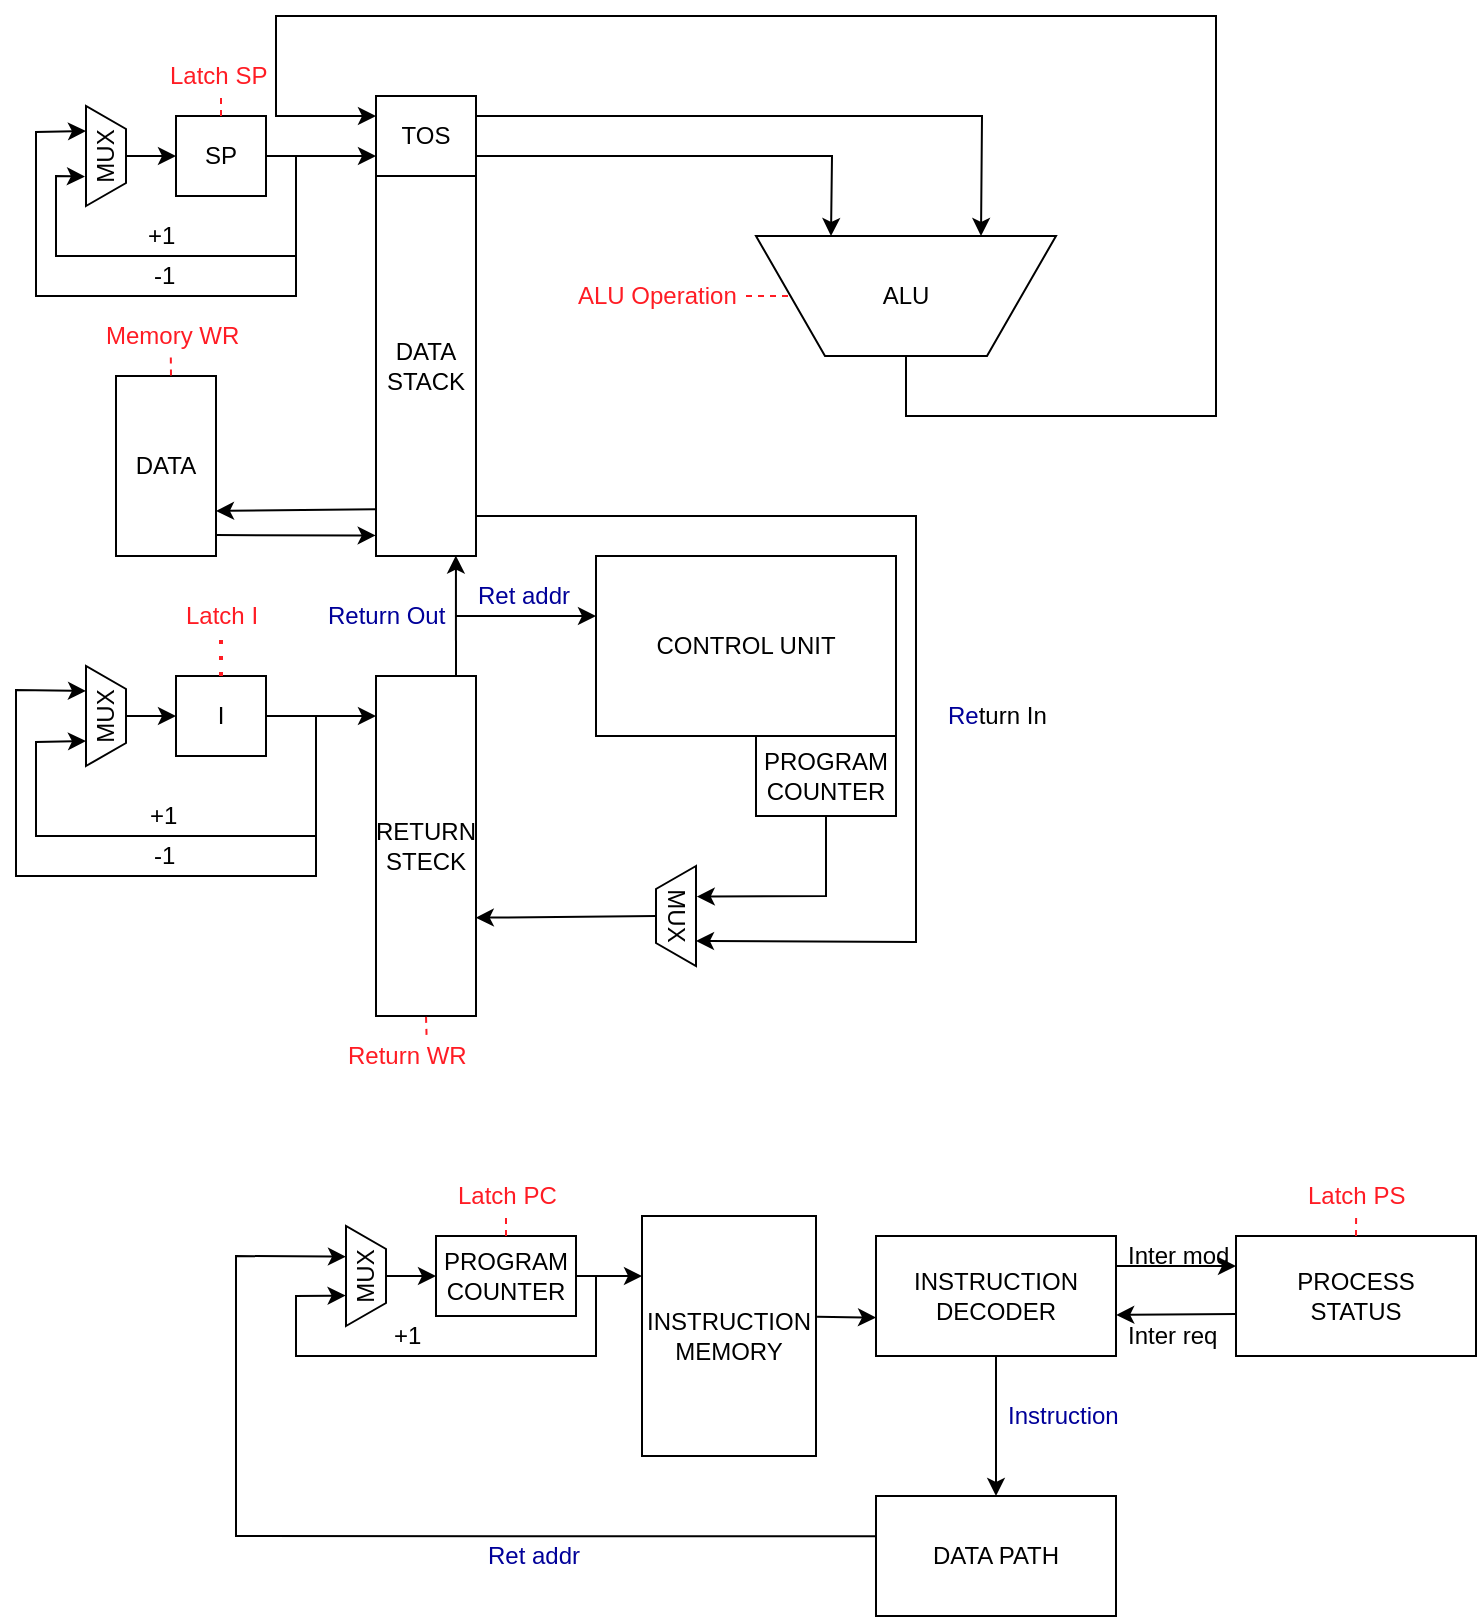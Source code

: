 <mxfile version="21.7.5" type="device">
  <diagram name="Страница — 1" id="nPEW21fraSMgN8-KN6Nz">
    <mxGraphModel dx="1114" dy="805" grid="1" gridSize="10" guides="1" tooltips="1" connect="1" arrows="1" fold="1" page="1" pageScale="1" pageWidth="827" pageHeight="1169" math="0" shadow="0">
      <root>
        <mxCell id="0" />
        <mxCell id="1" parent="0" />
        <mxCell id="E3C7WP62nCs_-Be6aJ2S-2" value="DATA STACK" style="rounded=0;whiteSpace=wrap;html=1;" parent="1" vertex="1">
          <mxGeometry x="210" y="250" width="50" height="190" as="geometry" />
        </mxCell>
        <mxCell id="E3C7WP62nCs_-Be6aJ2S-5" value="TOS" style="rounded=0;whiteSpace=wrap;html=1;" parent="1" vertex="1">
          <mxGeometry x="210" y="210" width="50" height="40" as="geometry" />
        </mxCell>
        <mxCell id="E3C7WP62nCs_-Be6aJ2S-6" value="ALU&lt;br&gt;" style="verticalLabelPosition=middle;verticalAlign=middle;html=1;shape=trapezoid;perimeter=trapezoidPerimeter;whiteSpace=wrap;size=0.23;arcSize=10;flipV=1;labelPosition=center;align=center;" parent="1" vertex="1">
          <mxGeometry x="400" y="280" width="150" height="60" as="geometry" />
        </mxCell>
        <mxCell id="E3C7WP62nCs_-Be6aJ2S-7" value="" style="endArrow=classic;html=1;rounded=0;exitX=1;exitY=0.75;exitDx=0;exitDy=0;entryX=0.25;entryY=0;entryDx=0;entryDy=0;" parent="1" source="E3C7WP62nCs_-Be6aJ2S-5" target="E3C7WP62nCs_-Be6aJ2S-6" edge="1">
          <mxGeometry width="50" height="50" relative="1" as="geometry">
            <mxPoint x="360" y="230" as="sourcePoint" />
            <mxPoint x="410" y="180" as="targetPoint" />
            <Array as="points">
              <mxPoint x="438" y="240" />
            </Array>
          </mxGeometry>
        </mxCell>
        <mxCell id="E3C7WP62nCs_-Be6aJ2S-8" value="" style="endArrow=classic;html=1;rounded=0;exitX=1;exitY=0.25;exitDx=0;exitDy=0;entryX=0.75;entryY=0;entryDx=0;entryDy=0;" parent="1" source="E3C7WP62nCs_-Be6aJ2S-5" target="E3C7WP62nCs_-Be6aJ2S-6" edge="1">
          <mxGeometry width="50" height="50" relative="1" as="geometry">
            <mxPoint x="360" y="230" as="sourcePoint" />
            <mxPoint x="410" y="180" as="targetPoint" />
            <Array as="points">
              <mxPoint x="513" y="220" />
            </Array>
          </mxGeometry>
        </mxCell>
        <mxCell id="E3C7WP62nCs_-Be6aJ2S-9" value="SP" style="rounded=0;whiteSpace=wrap;html=1;" parent="1" vertex="1">
          <mxGeometry x="110" y="220" width="45" height="40" as="geometry" />
        </mxCell>
        <mxCell id="E3C7WP62nCs_-Be6aJ2S-10" value="" style="endArrow=classic;html=1;rounded=0;exitX=1;exitY=0.5;exitDx=0;exitDy=0;entryX=0;entryY=0.75;entryDx=0;entryDy=0;" parent="1" source="E3C7WP62nCs_-Be6aJ2S-9" target="E3C7WP62nCs_-Be6aJ2S-5" edge="1">
          <mxGeometry width="50" height="50" relative="1" as="geometry">
            <mxPoint x="310" y="300" as="sourcePoint" />
            <mxPoint x="360" y="250" as="targetPoint" />
          </mxGeometry>
        </mxCell>
        <mxCell id="E3C7WP62nCs_-Be6aJ2S-11" value="" style="endArrow=classic;html=1;rounded=0;exitX=0.5;exitY=1;exitDx=0;exitDy=0;entryX=0;entryY=0.25;entryDx=0;entryDy=0;" parent="1" source="E3C7WP62nCs_-Be6aJ2S-6" target="E3C7WP62nCs_-Be6aJ2S-5" edge="1">
          <mxGeometry width="50" height="50" relative="1" as="geometry">
            <mxPoint x="300" y="300" as="sourcePoint" />
            <mxPoint x="210" y="170" as="targetPoint" />
            <Array as="points">
              <mxPoint x="475" y="370" />
              <mxPoint x="630" y="370" />
              <mxPoint x="630" y="170" />
              <mxPoint x="160" y="170" />
              <mxPoint x="160" y="220" />
            </Array>
          </mxGeometry>
        </mxCell>
        <mxCell id="E3C7WP62nCs_-Be6aJ2S-12" value="RETURN&lt;br&gt;STECK" style="rounded=0;whiteSpace=wrap;html=1;" parent="1" vertex="1">
          <mxGeometry x="210" y="500" width="50" height="170" as="geometry" />
        </mxCell>
        <mxCell id="E3C7WP62nCs_-Be6aJ2S-13" value="" style="endArrow=classic;html=1;rounded=0;exitX=0.8;exitY=-0.001;exitDx=0;exitDy=0;entryX=0.799;entryY=0.999;entryDx=0;entryDy=0;exitPerimeter=0;entryPerimeter=0;" parent="1" source="E3C7WP62nCs_-Be6aJ2S-12" target="E3C7WP62nCs_-Be6aJ2S-2" edge="1">
          <mxGeometry width="50" height="50" relative="1" as="geometry">
            <mxPoint x="360" y="420" as="sourcePoint" />
            <mxPoint x="410" y="370" as="targetPoint" />
          </mxGeometry>
        </mxCell>
        <mxCell id="E3C7WP62nCs_-Be6aJ2S-14" value="" style="endArrow=classic;html=1;rounded=0;entryX=0.75;entryY=0;entryDx=0;entryDy=0;" parent="1" edge="1" target="bdHaKasCL7rS2yZD6cMI-1">
          <mxGeometry width="50" height="50" relative="1" as="geometry">
            <mxPoint x="260" y="420" as="sourcePoint" />
            <mxPoint x="440" y="680" as="targetPoint" />
            <Array as="points">
              <mxPoint x="480" y="420" />
              <mxPoint x="480" y="633" />
            </Array>
          </mxGeometry>
        </mxCell>
        <mxCell id="E3C7WP62nCs_-Be6aJ2S-16" value="PROGRAM COUNTER" style="rounded=0;whiteSpace=wrap;html=1;" parent="1" vertex="1">
          <mxGeometry x="400" y="530" width="70" height="40" as="geometry" />
        </mxCell>
        <mxCell id="E3C7WP62nCs_-Be6aJ2S-18" value="" style="endArrow=classic;html=1;rounded=0;exitX=0.5;exitY=1;exitDx=0;exitDy=0;entryX=0.306;entryY=1.019;entryDx=0;entryDy=0;entryPerimeter=0;" parent="1" source="E3C7WP62nCs_-Be6aJ2S-16" target="bdHaKasCL7rS2yZD6cMI-1" edge="1">
          <mxGeometry width="50" height="50" relative="1" as="geometry">
            <mxPoint x="340" y="480" as="sourcePoint" />
            <mxPoint x="435" y="630" as="targetPoint" />
            <Array as="points">
              <mxPoint x="435" y="610" />
            </Array>
          </mxGeometry>
        </mxCell>
        <mxCell id="E3C7WP62nCs_-Be6aJ2S-20" value="DATA&lt;br&gt;" style="rounded=0;whiteSpace=wrap;html=1;" parent="1" vertex="1">
          <mxGeometry x="80" y="350" width="50" height="90" as="geometry" />
        </mxCell>
        <mxCell id="E3C7WP62nCs_-Be6aJ2S-21" value="" style="endArrow=classic;html=1;rounded=0;exitX=0.995;exitY=0.884;exitDx=0;exitDy=0;exitPerimeter=0;entryX=-0.003;entryY=0.946;entryDx=0;entryDy=0;entryPerimeter=0;" parent="1" source="E3C7WP62nCs_-Be6aJ2S-20" target="E3C7WP62nCs_-Be6aJ2S-2" edge="1">
          <mxGeometry width="50" height="50" relative="1" as="geometry">
            <mxPoint x="430" y="540" as="sourcePoint" />
            <mxPoint x="480" y="490" as="targetPoint" />
          </mxGeometry>
        </mxCell>
        <mxCell id="E3C7WP62nCs_-Be6aJ2S-22" value="" style="endArrow=classic;html=1;rounded=0;entryX=1;entryY=0.75;entryDx=0;entryDy=0;exitX=-0.004;exitY=0.877;exitDx=0;exitDy=0;exitPerimeter=0;" parent="1" source="E3C7WP62nCs_-Be6aJ2S-2" target="E3C7WP62nCs_-Be6aJ2S-20" edge="1">
          <mxGeometry width="50" height="50" relative="1" as="geometry">
            <mxPoint x="330" y="470" as="sourcePoint" />
            <mxPoint x="380" y="420" as="targetPoint" />
          </mxGeometry>
        </mxCell>
        <mxCell id="E3C7WP62nCs_-Be6aJ2S-24" value="I" style="rounded=0;whiteSpace=wrap;html=1;" parent="1" vertex="1">
          <mxGeometry x="110" y="500" width="45" height="40" as="geometry" />
        </mxCell>
        <mxCell id="E3C7WP62nCs_-Be6aJ2S-25" value="" style="endArrow=classic;html=1;rounded=0;exitX=1;exitY=0.5;exitDx=0;exitDy=0;" parent="1" source="E3C7WP62nCs_-Be6aJ2S-24" edge="1">
          <mxGeometry width="50" height="50" relative="1" as="geometry">
            <mxPoint x="250" y="550" as="sourcePoint" />
            <mxPoint x="210" y="520" as="targetPoint" />
          </mxGeometry>
        </mxCell>
        <mxCell id="E3C7WP62nCs_-Be6aJ2S-26" value="MUX" style="verticalLabelPosition=middle;verticalAlign=middle;html=1;shape=trapezoid;perimeter=trapezoidPerimeter;whiteSpace=wrap;size=0.23;arcSize=10;flipV=1;labelPosition=center;align=center;rotation=-90;" parent="1" vertex="1">
          <mxGeometry x="50" y="510" width="50" height="20" as="geometry" />
        </mxCell>
        <mxCell id="E3C7WP62nCs_-Be6aJ2S-27" value="MUX" style="verticalLabelPosition=middle;verticalAlign=middle;html=1;shape=trapezoid;perimeter=trapezoidPerimeter;whiteSpace=wrap;size=0.23;arcSize=10;flipV=1;labelPosition=center;align=center;rotation=-90;" parent="1" vertex="1">
          <mxGeometry x="50" y="230" width="50" height="20" as="geometry" />
        </mxCell>
        <mxCell id="E3C7WP62nCs_-Be6aJ2S-28" value="" style="endArrow=classic;html=1;rounded=0;entryX=0.75;entryY=0;entryDx=0;entryDy=0;" parent="1" target="E3C7WP62nCs_-Be6aJ2S-27" edge="1">
          <mxGeometry width="50" height="50" relative="1" as="geometry">
            <mxPoint x="170" y="240" as="sourcePoint" />
            <mxPoint x="40" y="220" as="targetPoint" />
            <Array as="points">
              <mxPoint x="170" y="310" />
              <mxPoint x="40" y="310" />
              <mxPoint x="40" y="228" />
            </Array>
          </mxGeometry>
        </mxCell>
        <mxCell id="E3C7WP62nCs_-Be6aJ2S-29" value="" style="endArrow=classic;html=1;rounded=0;entryX=0.294;entryY=1.026;entryDx=0;entryDy=0;entryPerimeter=0;" parent="1" target="E3C7WP62nCs_-Be6aJ2S-27" edge="1">
          <mxGeometry width="50" height="50" relative="1" as="geometry">
            <mxPoint x="170" y="290" as="sourcePoint" />
            <mxPoint x="50" y="290" as="targetPoint" />
            <Array as="points">
              <mxPoint x="50" y="290" />
              <mxPoint x="50" y="250" />
            </Array>
          </mxGeometry>
        </mxCell>
        <mxCell id="E3C7WP62nCs_-Be6aJ2S-30" value="" style="endArrow=classic;html=1;rounded=0;exitX=0.5;exitY=1;exitDx=0;exitDy=0;entryX=0;entryY=0.5;entryDx=0;entryDy=0;" parent="1" source="E3C7WP62nCs_-Be6aJ2S-27" target="E3C7WP62nCs_-Be6aJ2S-9" edge="1">
          <mxGeometry width="50" height="50" relative="1" as="geometry">
            <mxPoint x="190" y="280" as="sourcePoint" />
            <mxPoint x="240" y="230" as="targetPoint" />
          </mxGeometry>
        </mxCell>
        <mxCell id="E3C7WP62nCs_-Be6aJ2S-32" value="" style="endArrow=classic;html=1;rounded=0;exitX=0.5;exitY=1;exitDx=0;exitDy=0;entryX=0;entryY=0.5;entryDx=0;entryDy=0;" parent="1" source="E3C7WP62nCs_-Be6aJ2S-26" target="E3C7WP62nCs_-Be6aJ2S-24" edge="1">
          <mxGeometry width="50" height="50" relative="1" as="geometry">
            <mxPoint x="150" y="500" as="sourcePoint" />
            <mxPoint x="200" y="450" as="targetPoint" />
          </mxGeometry>
        </mxCell>
        <mxCell id="E3C7WP62nCs_-Be6aJ2S-33" value="" style="endArrow=classic;html=1;rounded=0;entryX=0.75;entryY=0;entryDx=0;entryDy=0;" parent="1" target="E3C7WP62nCs_-Be6aJ2S-26" edge="1">
          <mxGeometry width="50" height="50" relative="1" as="geometry">
            <mxPoint x="180" y="520" as="sourcePoint" />
            <mxPoint x="200" y="450" as="targetPoint" />
            <Array as="points">
              <mxPoint x="180" y="600" />
              <mxPoint x="30" y="600" />
              <mxPoint x="30" y="507" />
            </Array>
          </mxGeometry>
        </mxCell>
        <mxCell id="E3C7WP62nCs_-Be6aJ2S-34" value="" style="endArrow=classic;html=1;rounded=0;entryX=0.25;entryY=0;entryDx=0;entryDy=0;" parent="1" target="E3C7WP62nCs_-Be6aJ2S-26" edge="1">
          <mxGeometry width="50" height="50" relative="1" as="geometry">
            <mxPoint x="180" y="580" as="sourcePoint" />
            <mxPoint x="40" y="580" as="targetPoint" />
            <Array as="points">
              <mxPoint x="40" y="580" />
              <mxPoint x="40" y="533" />
            </Array>
          </mxGeometry>
        </mxCell>
        <mxCell id="E3C7WP62nCs_-Be6aJ2S-35" value="+1" style="text;strokeColor=none;fillColor=none;align=left;verticalAlign=middle;spacingLeft=4;spacingRight=4;overflow=hidden;points=[[0,0.5],[1,0.5]];portConstraint=eastwest;rotatable=0;whiteSpace=wrap;html=1;" parent="1" vertex="1">
          <mxGeometry x="91.25" y="560" width="27.5" height="20" as="geometry" />
        </mxCell>
        <mxCell id="E3C7WP62nCs_-Be6aJ2S-36" value="-1" style="text;strokeColor=none;fillColor=none;align=left;verticalAlign=middle;spacingLeft=4;spacingRight=4;overflow=hidden;points=[[0,0.5],[1,0.5]];portConstraint=eastwest;rotatable=0;whiteSpace=wrap;html=1;" parent="1" vertex="1">
          <mxGeometry x="92.5" y="580" width="27.5" height="20" as="geometry" />
        </mxCell>
        <mxCell id="E3C7WP62nCs_-Be6aJ2S-37" value="+1" style="text;strokeColor=none;fillColor=none;align=left;verticalAlign=middle;spacingLeft=4;spacingRight=4;overflow=hidden;points=[[0,0.5],[1,0.5]];portConstraint=eastwest;rotatable=0;whiteSpace=wrap;html=1;" parent="1" vertex="1">
          <mxGeometry x="90" y="270" width="27.5" height="20" as="geometry" />
        </mxCell>
        <mxCell id="E3C7WP62nCs_-Be6aJ2S-38" value="-1" style="text;strokeColor=none;fillColor=none;align=left;verticalAlign=middle;spacingLeft=4;spacingRight=4;overflow=hidden;points=[[0,0.5],[1,0.5]];portConstraint=eastwest;rotatable=0;whiteSpace=wrap;html=1;" parent="1" vertex="1">
          <mxGeometry x="92.5" y="290" width="27.5" height="20" as="geometry" />
        </mxCell>
        <mxCell id="E3C7WP62nCs_-Be6aJ2S-39" value="" style="endArrow=classic;html=1;rounded=0;" parent="1" edge="1">
          <mxGeometry width="50" height="50" relative="1" as="geometry">
            <mxPoint x="250" y="470" as="sourcePoint" />
            <mxPoint x="320" y="470" as="targetPoint" />
          </mxGeometry>
        </mxCell>
        <mxCell id="E3C7WP62nCs_-Be6aJ2S-41" value="CONTROL UNIT" style="rounded=0;whiteSpace=wrap;html=1;" parent="1" vertex="1">
          <mxGeometry x="320" y="440" width="150" height="90" as="geometry" />
        </mxCell>
        <mxCell id="bdHaKasCL7rS2yZD6cMI-1" value="MUX" style="verticalLabelPosition=middle;verticalAlign=middle;html=1;shape=trapezoid;perimeter=trapezoidPerimeter;whiteSpace=wrap;size=0.23;arcSize=10;flipV=1;labelPosition=center;align=center;rotation=90;" vertex="1" parent="1">
          <mxGeometry x="335" y="610" width="50" height="20" as="geometry" />
        </mxCell>
        <mxCell id="bdHaKasCL7rS2yZD6cMI-2" value="" style="endArrow=classic;html=1;rounded=0;exitX=0.5;exitY=1;exitDx=0;exitDy=0;entryX=0.998;entryY=0.711;entryDx=0;entryDy=0;entryPerimeter=0;" edge="1" parent="1" source="bdHaKasCL7rS2yZD6cMI-1" target="E3C7WP62nCs_-Be6aJ2S-12">
          <mxGeometry width="50" height="50" relative="1" as="geometry">
            <mxPoint x="330" y="530" as="sourcePoint" />
            <mxPoint x="380" y="480" as="targetPoint" />
          </mxGeometry>
        </mxCell>
        <mxCell id="bdHaKasCL7rS2yZD6cMI-3" value="DATA PATH" style="rounded=0;whiteSpace=wrap;html=1;" vertex="1" parent="1">
          <mxGeometry x="460" y="910" width="120" height="60" as="geometry" />
        </mxCell>
        <mxCell id="bdHaKasCL7rS2yZD6cMI-4" value="PROGRAM COUNTER" style="rounded=0;whiteSpace=wrap;html=1;" vertex="1" parent="1">
          <mxGeometry x="240" y="780" width="70" height="40" as="geometry" />
        </mxCell>
        <mxCell id="bdHaKasCL7rS2yZD6cMI-5" value="MUX" style="verticalLabelPosition=middle;verticalAlign=middle;html=1;shape=trapezoid;perimeter=trapezoidPerimeter;whiteSpace=wrap;size=0.23;arcSize=10;flipV=1;labelPosition=center;align=center;rotation=-90;" vertex="1" parent="1">
          <mxGeometry x="180" y="790" width="50" height="20" as="geometry" />
        </mxCell>
        <mxCell id="bdHaKasCL7rS2yZD6cMI-6" value="INSTRUCTION&lt;br&gt;MEMORY" style="rounded=0;whiteSpace=wrap;html=1;" vertex="1" parent="1">
          <mxGeometry x="343" y="770" width="87" height="120" as="geometry" />
        </mxCell>
        <mxCell id="bdHaKasCL7rS2yZD6cMI-7" value="INSTRUCTION DECODER" style="rounded=0;whiteSpace=wrap;html=1;" vertex="1" parent="1">
          <mxGeometry x="460" y="780" width="120" height="60" as="geometry" />
        </mxCell>
        <mxCell id="bdHaKasCL7rS2yZD6cMI-8" value="PROCESS&lt;br&gt;STATUS" style="rounded=0;whiteSpace=wrap;html=1;" vertex="1" parent="1">
          <mxGeometry x="640" y="780" width="120" height="60" as="geometry" />
        </mxCell>
        <mxCell id="bdHaKasCL7rS2yZD6cMI-10" value="" style="endArrow=classic;html=1;rounded=0;entryX=0;entryY=0.25;entryDx=0;entryDy=0;exitX=1;exitY=0.25;exitDx=0;exitDy=0;" edge="1" parent="1" source="bdHaKasCL7rS2yZD6cMI-7" target="bdHaKasCL7rS2yZD6cMI-8">
          <mxGeometry width="50" height="50" relative="1" as="geometry">
            <mxPoint x="500" y="770" as="sourcePoint" />
            <mxPoint x="550" y="720" as="targetPoint" />
          </mxGeometry>
        </mxCell>
        <mxCell id="bdHaKasCL7rS2yZD6cMI-11" value="" style="endArrow=classic;html=1;rounded=0;exitX=0.001;exitY=0.649;exitDx=0;exitDy=0;exitPerimeter=0;entryX=1.001;entryY=0.658;entryDx=0;entryDy=0;entryPerimeter=0;" edge="1" parent="1" source="bdHaKasCL7rS2yZD6cMI-8" target="bdHaKasCL7rS2yZD6cMI-7">
          <mxGeometry width="50" height="50" relative="1" as="geometry">
            <mxPoint x="500" y="770" as="sourcePoint" />
            <mxPoint x="550" y="720" as="targetPoint" />
          </mxGeometry>
        </mxCell>
        <mxCell id="bdHaKasCL7rS2yZD6cMI-12" value="" style="endArrow=classic;html=1;rounded=0;entryX=0.5;entryY=0;entryDx=0;entryDy=0;exitX=0.5;exitY=1;exitDx=0;exitDy=0;" edge="1" parent="1" source="bdHaKasCL7rS2yZD6cMI-7" target="bdHaKasCL7rS2yZD6cMI-3">
          <mxGeometry width="50" height="50" relative="1" as="geometry">
            <mxPoint x="470" y="880" as="sourcePoint" />
            <mxPoint x="520" y="830" as="targetPoint" />
          </mxGeometry>
        </mxCell>
        <mxCell id="bdHaKasCL7rS2yZD6cMI-13" value="" style="endArrow=classic;html=1;rounded=0;exitX=1.006;exitY=0.42;exitDx=0;exitDy=0;exitPerimeter=0;entryX=0;entryY=0.68;entryDx=0;entryDy=0;entryPerimeter=0;" edge="1" parent="1" source="bdHaKasCL7rS2yZD6cMI-6" target="bdHaKasCL7rS2yZD6cMI-7">
          <mxGeometry width="50" height="50" relative="1" as="geometry">
            <mxPoint x="470" y="880" as="sourcePoint" />
            <mxPoint x="520" y="830" as="targetPoint" />
          </mxGeometry>
        </mxCell>
        <mxCell id="bdHaKasCL7rS2yZD6cMI-14" value="" style="endArrow=classic;html=1;rounded=0;entryX=0;entryY=0.25;entryDx=0;entryDy=0;" edge="1" parent="1" target="bdHaKasCL7rS2yZD6cMI-6">
          <mxGeometry width="50" height="50" relative="1" as="geometry">
            <mxPoint x="310" y="800" as="sourcePoint" />
            <mxPoint x="350" y="760" as="targetPoint" />
          </mxGeometry>
        </mxCell>
        <mxCell id="bdHaKasCL7rS2yZD6cMI-15" value="" style="endArrow=classic;html=1;rounded=0;exitX=0.5;exitY=1;exitDx=0;exitDy=0;entryX=0;entryY=0.5;entryDx=0;entryDy=0;" edge="1" parent="1" source="bdHaKasCL7rS2yZD6cMI-5" target="bdHaKasCL7rS2yZD6cMI-4">
          <mxGeometry width="50" height="50" relative="1" as="geometry">
            <mxPoint x="300" y="810" as="sourcePoint" />
            <mxPoint x="350" y="760" as="targetPoint" />
          </mxGeometry>
        </mxCell>
        <mxCell id="bdHaKasCL7rS2yZD6cMI-16" value="" style="endArrow=classic;html=1;rounded=0;exitX=-0.003;exitY=0.336;exitDx=0;exitDy=0;exitPerimeter=0;entryX=0.693;entryY=1.001;entryDx=0;entryDy=0;entryPerimeter=0;" edge="1" parent="1" source="bdHaKasCL7rS2yZD6cMI-3" target="bdHaKasCL7rS2yZD6cMI-5">
          <mxGeometry width="50" height="50" relative="1" as="geometry">
            <mxPoint x="300" y="810" as="sourcePoint" />
            <mxPoint x="350" y="760" as="targetPoint" />
            <Array as="points">
              <mxPoint x="140" y="930" />
              <mxPoint x="140" y="790" />
            </Array>
          </mxGeometry>
        </mxCell>
        <mxCell id="bdHaKasCL7rS2yZD6cMI-17" value="" style="endArrow=classic;html=1;rounded=0;entryX=0.305;entryY=1.01;entryDx=0;entryDy=0;entryPerimeter=0;" edge="1" parent="1" target="bdHaKasCL7rS2yZD6cMI-5">
          <mxGeometry width="50" height="50" relative="1" as="geometry">
            <mxPoint x="320" y="800" as="sourcePoint" />
            <mxPoint x="300" y="830" as="targetPoint" />
            <Array as="points">
              <mxPoint x="320" y="840" />
              <mxPoint x="170" y="840" />
              <mxPoint x="170" y="810" />
            </Array>
          </mxGeometry>
        </mxCell>
        <mxCell id="bdHaKasCL7rS2yZD6cMI-18" value="+1" style="text;strokeColor=none;fillColor=none;align=left;verticalAlign=middle;spacingLeft=4;spacingRight=4;overflow=hidden;points=[[0,0.5],[1,0.5]];portConstraint=eastwest;rotatable=0;whiteSpace=wrap;html=1;" vertex="1" parent="1">
          <mxGeometry x="212.5" y="820" width="27.5" height="20" as="geometry" />
        </mxCell>
        <mxCell id="bdHaKasCL7rS2yZD6cMI-20" value="&lt;font color=&quot;#000099&quot;&gt;Re&lt;/font&gt;turn In" style="text;strokeColor=none;fillColor=none;align=left;verticalAlign=middle;spacingLeft=4;spacingRight=4;overflow=hidden;points=[[0,0.5],[1,0.5]];portConstraint=eastwest;rotatable=0;whiteSpace=wrap;html=1;" vertex="1" parent="1">
          <mxGeometry x="490" y="500" width="60" height="40" as="geometry" />
        </mxCell>
        <mxCell id="bdHaKasCL7rS2yZD6cMI-21" value="&lt;font color=&quot;#000099&quot;&gt;Return Out&lt;/font&gt;" style="text;strokeColor=none;fillColor=none;align=left;verticalAlign=middle;spacingLeft=4;spacingRight=4;overflow=hidden;points=[[0,0.5],[1,0.5]];portConstraint=eastwest;rotatable=0;whiteSpace=wrap;html=1;" vertex="1" parent="1">
          <mxGeometry x="180" y="450" width="75" height="40" as="geometry" />
        </mxCell>
        <mxCell id="bdHaKasCL7rS2yZD6cMI-22" value="&lt;font color=&quot;#000099&quot;&gt;Ret addr&lt;/font&gt;" style="text;strokeColor=none;fillColor=none;align=left;verticalAlign=middle;spacingLeft=4;spacingRight=4;overflow=hidden;points=[[0,0.5],[1,0.5]];portConstraint=eastwest;rotatable=0;whiteSpace=wrap;html=1;" vertex="1" parent="1">
          <mxGeometry x="255" y="440" width="60" height="40" as="geometry" />
        </mxCell>
        <mxCell id="bdHaKasCL7rS2yZD6cMI-23" value="&lt;font color=&quot;#ff1c24&quot;&gt;Latch SP&lt;/font&gt;" style="text;strokeColor=none;fillColor=none;align=left;verticalAlign=middle;spacingLeft=4;spacingRight=4;overflow=hidden;points=[[0,0.5],[1,0.5]];portConstraint=eastwest;rotatable=0;whiteSpace=wrap;html=1;" vertex="1" parent="1">
          <mxGeometry x="100.63" y="190" width="63.75" height="20" as="geometry" />
        </mxCell>
        <mxCell id="bdHaKasCL7rS2yZD6cMI-24" value="&lt;font color=&quot;#ff1c24&quot;&gt;Latch I&lt;/font&gt;" style="text;strokeColor=none;fillColor=none;align=left;verticalAlign=middle;spacingLeft=4;spacingRight=4;overflow=hidden;points=[[0,0.5],[1,0.5]];portConstraint=eastwest;rotatable=0;whiteSpace=wrap;html=1;" vertex="1" parent="1">
          <mxGeometry x="108.75" y="460" width="47.5" height="20" as="geometry" />
        </mxCell>
        <mxCell id="bdHaKasCL7rS2yZD6cMI-25" value="&lt;font color=&quot;#ff1c24&quot;&gt;Memory WR&lt;/font&gt;" style="text;strokeColor=none;fillColor=none;align=left;verticalAlign=middle;spacingLeft=4;spacingRight=4;overflow=hidden;points=[[0,0.5],[1,0.5]];portConstraint=eastwest;rotatable=0;whiteSpace=wrap;html=1;" vertex="1" parent="1">
          <mxGeometry x="69.38" y="320" width="85.62" height="20" as="geometry" />
        </mxCell>
        <mxCell id="bdHaKasCL7rS2yZD6cMI-26" value="&lt;font color=&quot;#ff1c24&quot;&gt;ALU Operation&lt;/font&gt;" style="text;strokeColor=none;fillColor=none;align=left;verticalAlign=middle;spacingLeft=4;spacingRight=4;overflow=hidden;points=[[0,0.5],[1,0.5]];portConstraint=eastwest;rotatable=0;whiteSpace=wrap;html=1;" vertex="1" parent="1">
          <mxGeometry x="305" y="300" width="90" height="20" as="geometry" />
        </mxCell>
        <mxCell id="bdHaKasCL7rS2yZD6cMI-27" value="&lt;font color=&quot;#ff1c24&quot;&gt;Return WR&lt;/font&gt;" style="text;strokeColor=none;fillColor=none;align=left;verticalAlign=middle;spacingLeft=4;spacingRight=4;overflow=hidden;points=[[0,0.5],[1,0.5]];portConstraint=eastwest;rotatable=0;whiteSpace=wrap;html=1;" vertex="1" parent="1">
          <mxGeometry x="190" y="680" width="90" height="20" as="geometry" />
        </mxCell>
        <mxCell id="bdHaKasCL7rS2yZD6cMI-28" value="&lt;font color=&quot;#ff1c24&quot;&gt;Latch PC&lt;/font&gt;" style="text;strokeColor=none;fillColor=none;align=left;verticalAlign=middle;spacingLeft=4;spacingRight=4;overflow=hidden;points=[[0,0.5],[1,0.5]];portConstraint=eastwest;rotatable=0;whiteSpace=wrap;html=1;" vertex="1" parent="1">
          <mxGeometry x="245" y="750" width="60" height="20" as="geometry" />
        </mxCell>
        <mxCell id="bdHaKasCL7rS2yZD6cMI-29" value="&lt;font color=&quot;#000099&quot;&gt;Ret addr&lt;/font&gt;" style="text;strokeColor=none;fillColor=none;align=left;verticalAlign=middle;spacingLeft=4;spacingRight=4;overflow=hidden;points=[[0,0.5],[1,0.5]];portConstraint=eastwest;rotatable=0;whiteSpace=wrap;html=1;" vertex="1" parent="1">
          <mxGeometry x="260" y="920" width="60" height="40" as="geometry" />
        </mxCell>
        <mxCell id="bdHaKasCL7rS2yZD6cMI-30" value="&lt;font color=&quot;#ff1c24&quot;&gt;Latch PS&lt;/font&gt;" style="text;strokeColor=none;fillColor=none;align=left;verticalAlign=middle;spacingLeft=4;spacingRight=4;overflow=hidden;points=[[0,0.5],[1,0.5]];portConstraint=eastwest;rotatable=0;whiteSpace=wrap;html=1;" vertex="1" parent="1">
          <mxGeometry x="670" y="750" width="60" height="20" as="geometry" />
        </mxCell>
        <mxCell id="bdHaKasCL7rS2yZD6cMI-31" value="&lt;font color=&quot;#000099&quot;&gt;Instruction&lt;/font&gt;" style="text;strokeColor=none;fillColor=none;align=left;verticalAlign=middle;spacingLeft=4;spacingRight=4;overflow=hidden;points=[[0,0.5],[1,0.5]];portConstraint=eastwest;rotatable=0;whiteSpace=wrap;html=1;" vertex="1" parent="1">
          <mxGeometry x="520" y="850" width="70" height="40" as="geometry" />
        </mxCell>
        <mxCell id="bdHaKasCL7rS2yZD6cMI-34" value="" style="endArrow=none;dashed=1;html=1;dashPattern=1 3;strokeWidth=2;rounded=0;exitX=0.5;exitY=0;exitDx=0;exitDy=0;strokeColor=#FF1C24;" edge="1" parent="1" source="E3C7WP62nCs_-Be6aJ2S-24" target="bdHaKasCL7rS2yZD6cMI-24">
          <mxGeometry width="50" height="50" relative="1" as="geometry">
            <mxPoint x="140" y="510" as="sourcePoint" />
            <mxPoint x="190" y="460" as="targetPoint" />
          </mxGeometry>
        </mxCell>
        <mxCell id="bdHaKasCL7rS2yZD6cMI-35" value="" style="endArrow=none;dashed=1;html=1;rounded=0;entryX=0.444;entryY=0.942;entryDx=0;entryDy=0;entryPerimeter=0;exitX=0.55;exitY=-0.003;exitDx=0;exitDy=0;exitPerimeter=0;strokeColor=#FF1C24;" edge="1" parent="1" source="E3C7WP62nCs_-Be6aJ2S-20" target="bdHaKasCL7rS2yZD6cMI-25">
          <mxGeometry width="50" height="50" relative="1" as="geometry">
            <mxPoint x="110" y="380" as="sourcePoint" />
            <mxPoint x="160" y="330" as="targetPoint" />
          </mxGeometry>
        </mxCell>
        <mxCell id="bdHaKasCL7rS2yZD6cMI-36" value="" style="endArrow=none;dashed=1;html=1;rounded=0;exitX=0.5;exitY=0;exitDx=0;exitDy=0;strokeColor=#FF1C24;" edge="1" parent="1" source="E3C7WP62nCs_-Be6aJ2S-9" target="bdHaKasCL7rS2yZD6cMI-23">
          <mxGeometry width="50" height="50" relative="1" as="geometry">
            <mxPoint x="140" y="250" as="sourcePoint" />
            <mxPoint x="190" y="200" as="targetPoint" />
          </mxGeometry>
        </mxCell>
        <mxCell id="bdHaKasCL7rS2yZD6cMI-37" value="" style="endArrow=none;dashed=1;html=1;rounded=0;exitX=1;exitY=0.5;exitDx=0;exitDy=0;entryX=0;entryY=0.5;entryDx=0;entryDy=0;strokeColor=#FF1C24;" edge="1" parent="1" source="bdHaKasCL7rS2yZD6cMI-26" target="E3C7WP62nCs_-Be6aJ2S-6">
          <mxGeometry width="50" height="50" relative="1" as="geometry">
            <mxPoint x="420" y="360" as="sourcePoint" />
            <mxPoint x="470" y="310" as="targetPoint" />
          </mxGeometry>
        </mxCell>
        <mxCell id="bdHaKasCL7rS2yZD6cMI-40" value="" style="endArrow=none;dashed=1;html=1;rounded=0;entryX=0.5;entryY=1;entryDx=0;entryDy=0;exitX=0.503;exitY=-0.028;exitDx=0;exitDy=0;exitPerimeter=0;strokeColor=#FF1C24;" edge="1" parent="1" source="bdHaKasCL7rS2yZD6cMI-27" target="E3C7WP62nCs_-Be6aJ2S-12">
          <mxGeometry width="50" height="50" relative="1" as="geometry">
            <mxPoint x="240" y="710" as="sourcePoint" />
            <mxPoint x="290" y="660" as="targetPoint" />
          </mxGeometry>
        </mxCell>
        <mxCell id="bdHaKasCL7rS2yZD6cMI-41" value="" style="endArrow=none;dashed=1;html=1;rounded=0;exitX=0.5;exitY=0;exitDx=0;exitDy=0;strokeColor=#FF1C24;" edge="1" parent="1" source="bdHaKasCL7rS2yZD6cMI-4" target="bdHaKasCL7rS2yZD6cMI-28">
          <mxGeometry width="50" height="50" relative="1" as="geometry">
            <mxPoint x="240" y="830" as="sourcePoint" />
            <mxPoint x="290" y="780" as="targetPoint" />
          </mxGeometry>
        </mxCell>
        <mxCell id="bdHaKasCL7rS2yZD6cMI-42" value="" style="endArrow=none;dashed=1;html=1;rounded=0;entryX=0.501;entryY=0.988;entryDx=0;entryDy=0;entryPerimeter=0;exitX=0.5;exitY=0;exitDx=0;exitDy=0;strokeColor=#FF1C24;" edge="1" parent="1" source="bdHaKasCL7rS2yZD6cMI-8" target="bdHaKasCL7rS2yZD6cMI-30">
          <mxGeometry width="50" height="50" relative="1" as="geometry">
            <mxPoint x="620" y="840" as="sourcePoint" />
            <mxPoint x="670" y="790" as="targetPoint" />
          </mxGeometry>
        </mxCell>
        <mxCell id="bdHaKasCL7rS2yZD6cMI-43" value="Inter req" style="text;strokeColor=none;fillColor=none;align=left;verticalAlign=middle;spacingLeft=4;spacingRight=4;overflow=hidden;points=[[0,0.5],[1,0.5]];portConstraint=eastwest;rotatable=0;whiteSpace=wrap;html=1;" vertex="1" parent="1">
          <mxGeometry x="580" y="810" width="60" height="40" as="geometry" />
        </mxCell>
        <mxCell id="bdHaKasCL7rS2yZD6cMI-44" value="Inter mod" style="text;strokeColor=none;fillColor=none;align=left;verticalAlign=middle;spacingLeft=4;spacingRight=4;overflow=hidden;points=[[0,0.5],[1,0.5]];portConstraint=eastwest;rotatable=0;whiteSpace=wrap;html=1;" vertex="1" parent="1">
          <mxGeometry x="580" y="770" width="80" height="40" as="geometry" />
        </mxCell>
      </root>
    </mxGraphModel>
  </diagram>
</mxfile>
